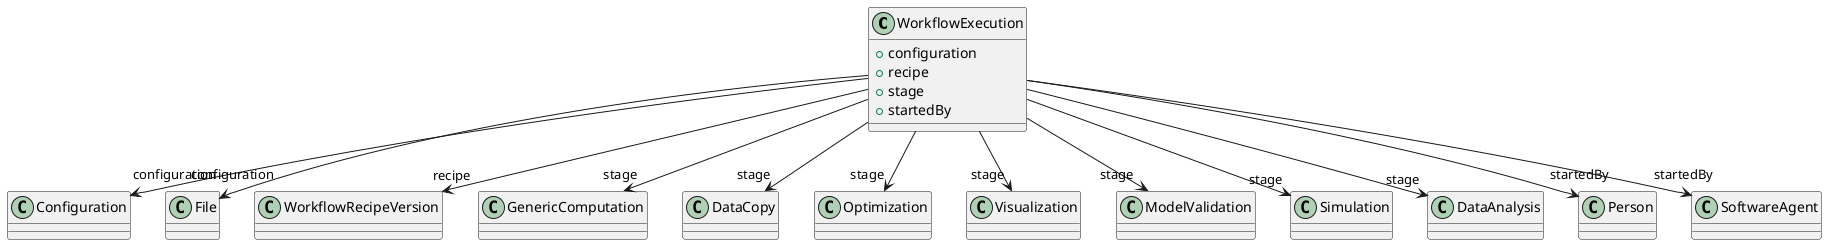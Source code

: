 @startuml
class WorkflowExecution {
+configuration
+recipe
+stage
+startedBy

}
WorkflowExecution -d-> "configuration" Configuration
WorkflowExecution -d-> "configuration" File
WorkflowExecution -d-> "recipe" WorkflowRecipeVersion
WorkflowExecution -d-> "stage" GenericComputation
WorkflowExecution -d-> "stage" DataCopy
WorkflowExecution -d-> "stage" Optimization
WorkflowExecution -d-> "stage" Visualization
WorkflowExecution -d-> "stage" ModelValidation
WorkflowExecution -d-> "stage" Simulation
WorkflowExecution -d-> "stage" DataAnalysis
WorkflowExecution -d-> "startedBy" Person
WorkflowExecution -d-> "startedBy" SoftwareAgent

@enduml